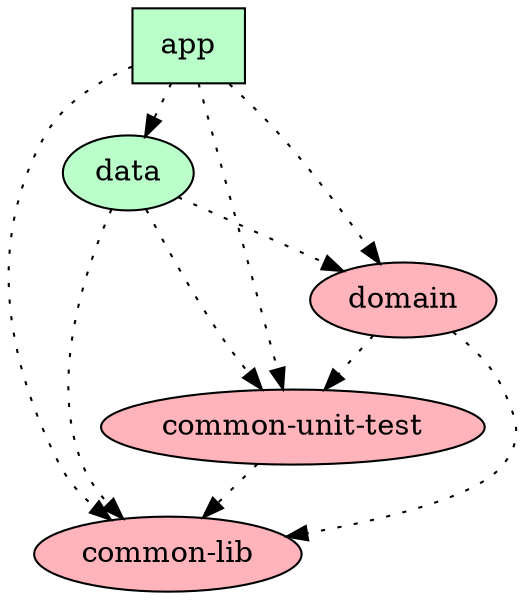 digraph {
  graph [labelloc=t,fontsize=30,ranksep=0.35];
  node [style=filled, fillcolor="#bbbbbb"];
  rankdir=TB;

  # Projects

  "app" [shape=box, fillcolor="#baffc9"];
  "common-lib" [fillcolor="#ffb3ba"];
  "common-unit-test" [fillcolor="#ffb3ba"];
  "data" [fillcolor="#baffc9"];
  "domain" [fillcolor="#ffb3ba"];

  {rank = same; "app";}

  # Dependencies

  "app" -> "data" [style=dotted]
  "app" -> "domain" [style=dotted]
  "app" -> "common-lib" [style=dotted]
  "app" -> "common-unit-test" [style=dotted]
  "data" -> "domain" [style=dotted]
  "data" -> "common-lib" [style=dotted]
  "data" -> "common-unit-test" [style=dotted]
  "domain" -> "common-lib" [style=dotted]
  "domain" -> "common-unit-test" [style=dotted]
  "common-unit-test" -> "common-lib" [style=dotted]
}
